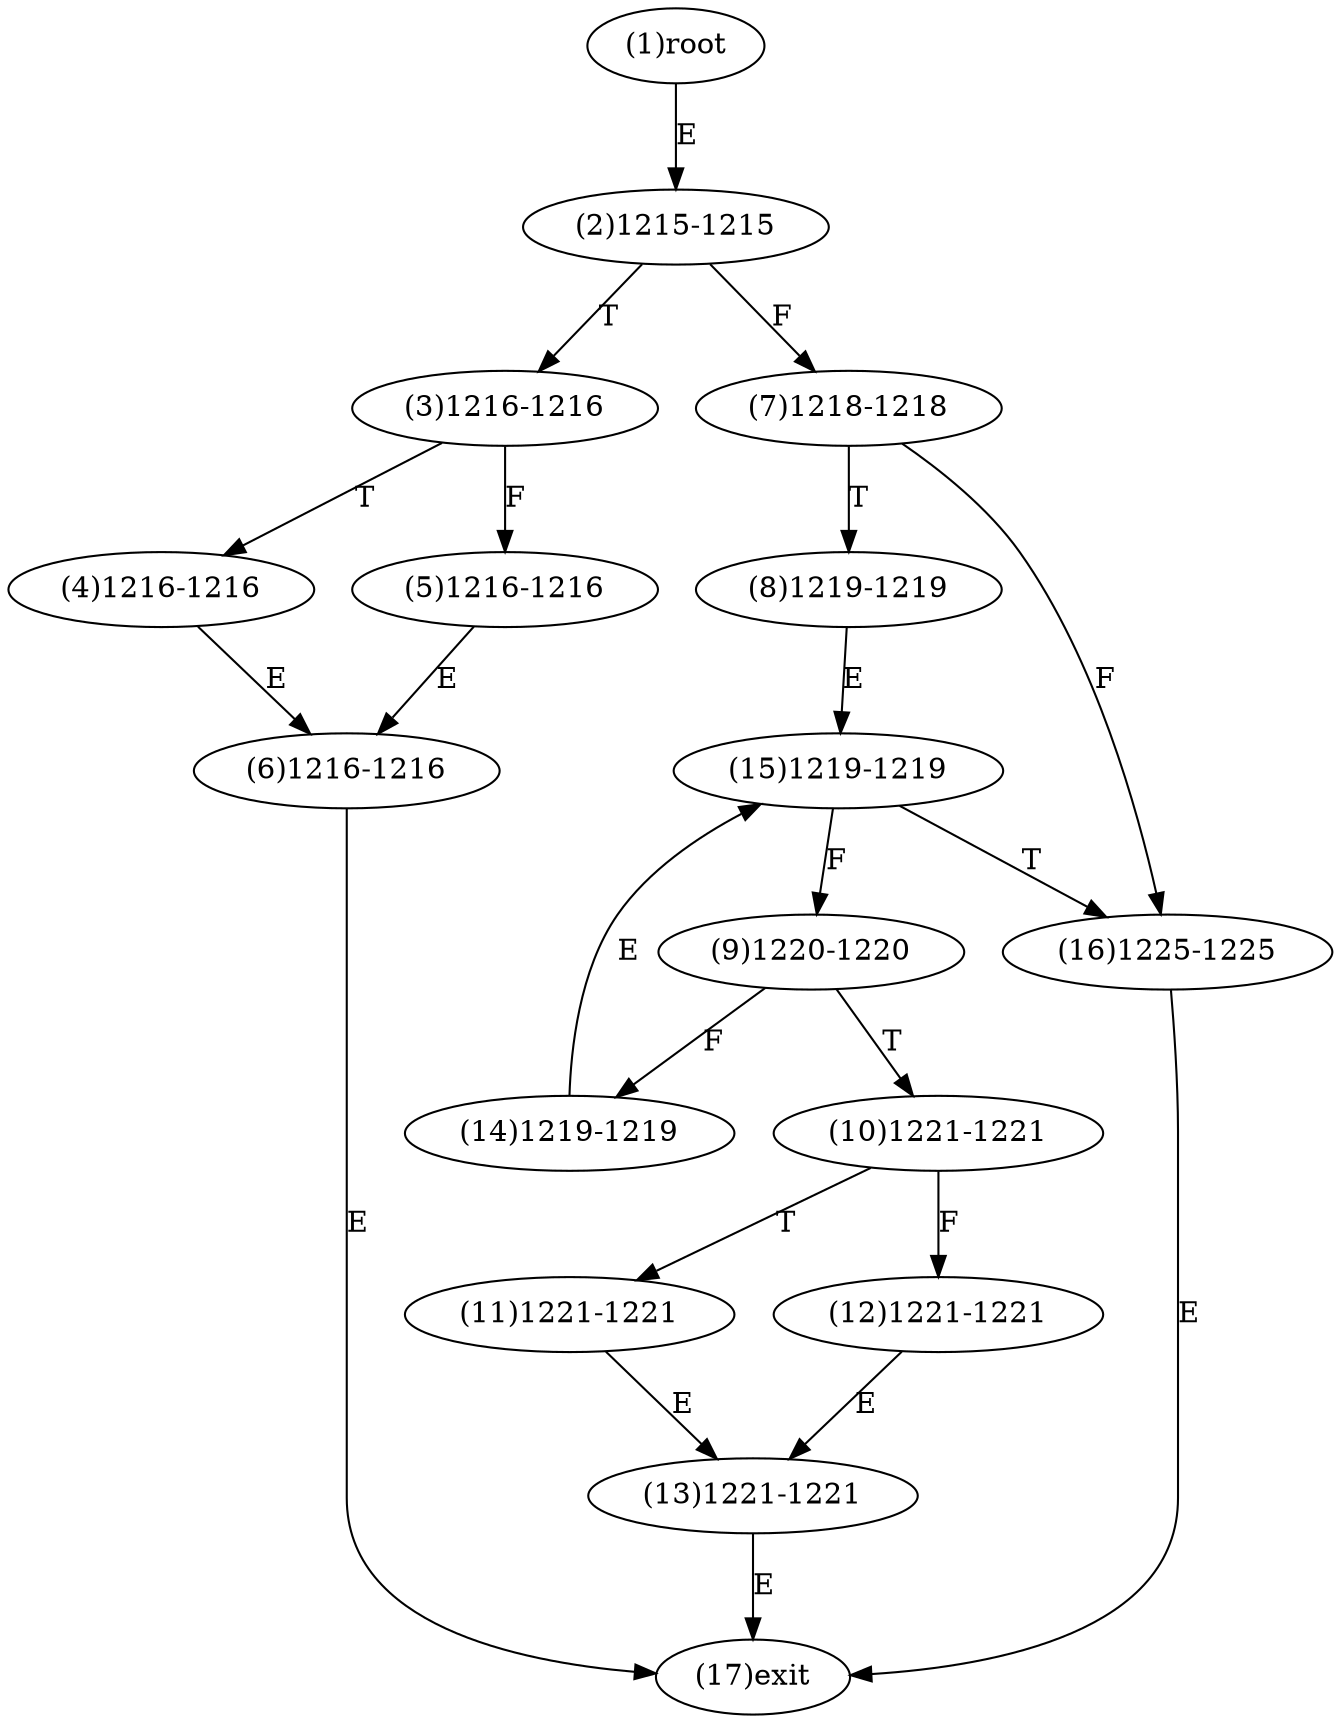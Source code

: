 digraph "" { 
1[ label="(1)root"];
2[ label="(2)1215-1215"];
3[ label="(3)1216-1216"];
4[ label="(4)1216-1216"];
5[ label="(5)1216-1216"];
6[ label="(6)1216-1216"];
7[ label="(7)1218-1218"];
8[ label="(8)1219-1219"];
9[ label="(9)1220-1220"];
10[ label="(10)1221-1221"];
11[ label="(11)1221-1221"];
12[ label="(12)1221-1221"];
13[ label="(13)1221-1221"];
14[ label="(14)1219-1219"];
15[ label="(15)1219-1219"];
17[ label="(17)exit"];
16[ label="(16)1225-1225"];
1->2[ label="E"];
2->7[ label="F"];
2->3[ label="T"];
3->5[ label="F"];
3->4[ label="T"];
4->6[ label="E"];
5->6[ label="E"];
6->17[ label="E"];
7->16[ label="F"];
7->8[ label="T"];
8->15[ label="E"];
9->14[ label="F"];
9->10[ label="T"];
10->12[ label="F"];
10->11[ label="T"];
11->13[ label="E"];
12->13[ label="E"];
13->17[ label="E"];
14->15[ label="E"];
15->9[ label="F"];
15->16[ label="T"];
16->17[ label="E"];
}